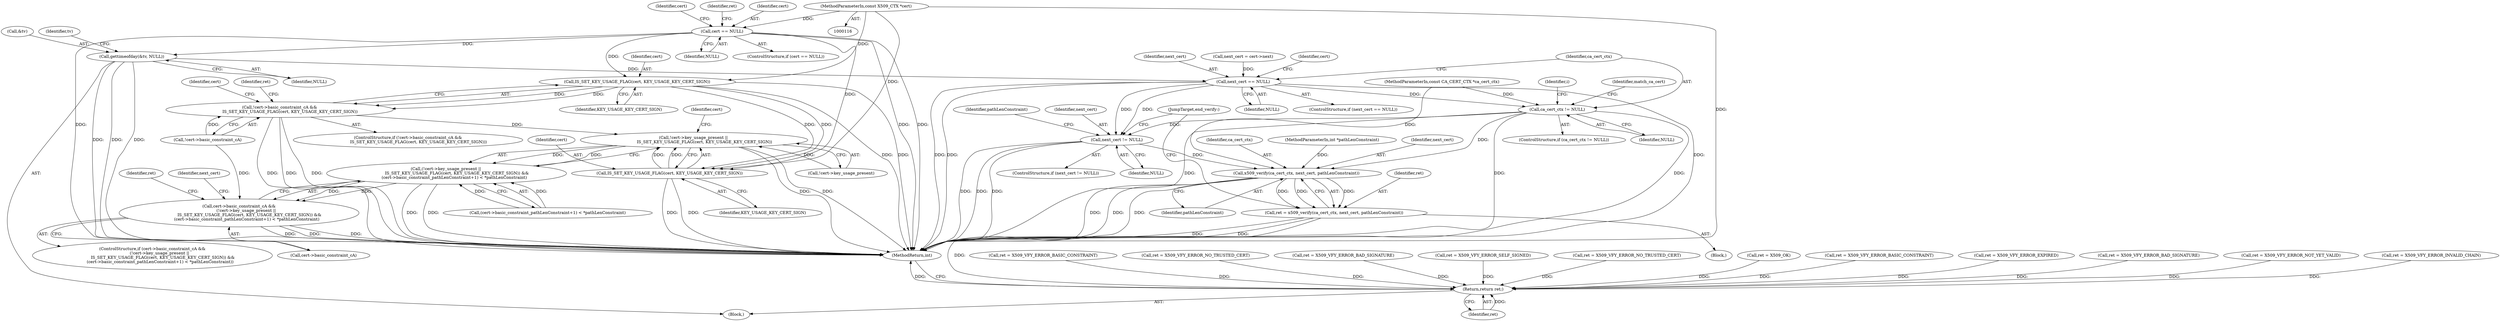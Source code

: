 digraph "0_axtls-8266_5efe2947ab45e81d84b5f707c51d1c64be52f36c_1@pointer" {
"1000156" [label="(Call,cert == NULL)"];
"1000118" [label="(MethodParameterIn,const X509_CTX *cert)"];
"1000199" [label="(Call,gettimeofday(&tv, NULL))"];
"1000281" [label="(Call,next_cert == NULL)"];
"1000286" [label="(Call,ca_cert_ctx != NULL)"];
"1000480" [label="(Call,next_cert != NULL)"];
"1000489" [label="(Call,x509_verify(ca_cert_ctx, next_cert, pathLenConstraint))"];
"1000487" [label="(Call,ret = x509_verify(ca_cert_ctx, next_cert, pathLenConstraint))"];
"1000494" [label="(Return,return ret;)"];
"1000240" [label="(Call,IS_SET_KEY_USAGE_FLAG(cert, KEY_USAGE_KEY_CERT_SIGN))"];
"1000235" [label="(Call,!cert->basic_constraint_cA &&\n                IS_SET_KEY_USAGE_FLAG(cert, KEY_USAGE_KEY_CERT_SIGN))"];
"1000254" [label="(Call,!cert->key_usage_present || \n                IS_SET_KEY_USAGE_FLAG(cert, KEY_USAGE_KEY_CERT_SIGN))"];
"1000253" [label="(Call,(!cert->key_usage_present || \n                IS_SET_KEY_USAGE_FLAG(cert, KEY_USAGE_KEY_CERT_SIGN)) &&\n            (cert->basic_constraint_pathLenConstraint+1) < *pathLenConstraint)"];
"1000249" [label="(Call,cert->basic_constraint_cA &&\n            (!cert->key_usage_present || \n                IS_SET_KEY_USAGE_FLAG(cert, KEY_USAGE_KEY_CERT_SIGN)) &&\n            (cert->basic_constraint_pathLenConstraint+1) < *pathLenConstraint)"];
"1000259" [label="(Call,IS_SET_KEY_USAGE_FLAG(cert, KEY_USAGE_KEY_CERT_SIGN))"];
"1000483" [label="(Block,)"];
"1000281" [label="(Call,next_cert == NULL)"];
"1000157" [label="(Identifier,cert)"];
"1000244" [label="(Call,ret = X509_VFY_ERROR_BASIC_CONSTRAINT)"];
"1000249" [label="(Call,cert->basic_constraint_cA &&\n            (!cert->key_usage_present || \n                IS_SET_KEY_USAGE_FLAG(cert, KEY_USAGE_KEY_CERT_SIGN)) &&\n            (cert->basic_constraint_pathLenConstraint+1) < *pathLenConstraint)"];
"1000259" [label="(Call,IS_SET_KEY_USAGE_FLAG(cert, KEY_USAGE_KEY_CERT_SIGN))"];
"1000272" [label="(Identifier,ret)"];
"1000117" [label="(MethodParameterIn,const CA_CERT_CTX *ca_cert_ctx)"];
"1000283" [label="(Identifier,NULL)"];
"1000282" [label="(Identifier,next_cert)"];
"1000119" [label="(MethodParameterIn,int *pathLenConstraint)"];
"1000200" [label="(Call,&tv)"];
"1000156" [label="(Call,cert == NULL)"];
"1000168" [label="(Identifier,cert)"];
"1000235" [label="(Call,!cert->basic_constraint_cA &&\n                IS_SET_KEY_USAGE_FLAG(cert, KEY_USAGE_KEY_CERT_SIGN))"];
"1000242" [label="(Identifier,KEY_USAGE_KEY_CERT_SIGN)"];
"1000265" [label="(Identifier,cert)"];
"1000155" [label="(ControlStructure,if (cert == NULL))"];
"1000118" [label="(MethodParameterIn,const X509_CTX *cert)"];
"1000251" [label="(Identifier,cert)"];
"1000261" [label="(Identifier,KEY_USAGE_KEY_CERT_SIGN)"];
"1000161" [label="(Identifier,ret)"];
"1000253" [label="(Call,(!cert->key_usage_present || \n                IS_SET_KEY_USAGE_FLAG(cert, KEY_USAGE_KEY_CERT_SIGN)) &&\n            (cert->basic_constraint_pathLenConstraint+1) < *pathLenConstraint)"];
"1000491" [label="(Identifier,next_cert)"];
"1000206" [label="(Identifier,tv)"];
"1000254" [label="(Call,!cert->key_usage_present || \n                IS_SET_KEY_USAGE_FLAG(cert, KEY_USAGE_KEY_CERT_SIGN))"];
"1000160" [label="(Call,ret = X509_VFY_ERROR_NO_TRUSTED_CERT)"];
"1000493" [label="(JumpTarget,end_verify:)"];
"1000471" [label="(Call,ret = X509_VFY_ERROR_BAD_SIGNATURE)"];
"1000496" [label="(MethodReturn,int)"];
"1000240" [label="(Call,IS_SET_KEY_USAGE_FLAG(cert, KEY_USAGE_KEY_CERT_SIGN))"];
"1000280" [label="(ControlStructure,if (next_cert == NULL))"];
"1000275" [label="(Call,next_cert = cert->next)"];
"1000260" [label="(Identifier,cert)"];
"1000494" [label="(Return,return ret;)"];
"1000202" [label="(Identifier,NULL)"];
"1000495" [label="(Identifier,ret)"];
"1000287" [label="(Identifier,ca_cert_ctx)"];
"1000425" [label="(Call,ret = X509_VFY_ERROR_SELF_SIGNED)"];
"1000262" [label="(Call,(cert->basic_constraint_pathLenConstraint+1) < *pathLenConstraint)"];
"1000376" [label="(Call,ret = X509_VFY_ERROR_NO_TRUSTED_CERT)"];
"1000486" [label="(Identifier,pathLenConstraint)"];
"1000492" [label="(Identifier,pathLenConstraint)"];
"1000122" [label="(Call,ret = X509_OK)"];
"1000271" [label="(Call,ret = X509_VFY_ERROR_BASIC_CONSTRAINT)"];
"1000276" [label="(Identifier,next_cert)"];
"1000479" [label="(ControlStructure,if (next_cert != NULL))"];
"1000489" [label="(Call,x509_verify(ca_cert_ctx, next_cert, pathLenConstraint))"];
"1000199" [label="(Call,gettimeofday(&tv, NULL))"];
"1000225" [label="(Call,ret = X509_VFY_ERROR_EXPIRED)"];
"1000158" [label="(Identifier,NULL)"];
"1000372" [label="(Identifier,match_ca_cert)"];
"1000463" [label="(Call,ret = X509_VFY_ERROR_BAD_SIGNATURE)"];
"1000120" [label="(Block,)"];
"1000212" [label="(Call,ret = X509_VFY_ERROR_NOT_YET_VALID)"];
"1000241" [label="(Identifier,cert)"];
"1000248" [label="(ControlStructure,if (cert->basic_constraint_cA &&\n            (!cert->key_usage_present || \n                IS_SET_KEY_USAGE_FLAG(cert, KEY_USAGE_KEY_CERT_SIGN)) &&\n            (cert->basic_constraint_pathLenConstraint+1) < *pathLenConstraint))"];
"1000236" [label="(Call,!cert->basic_constraint_cA)"];
"1000285" [label="(ControlStructure,if (ca_cert_ctx != NULL))"];
"1000234" [label="(ControlStructure,if (!cert->basic_constraint_cA &&\n                IS_SET_KEY_USAGE_FLAG(cert, KEY_USAGE_KEY_CERT_SIGN)))"];
"1000392" [label="(Call,ret = X509_VFY_ERROR_INVALID_CHAIN)"];
"1000288" [label="(Identifier,NULL)"];
"1000286" [label="(Call,ca_cert_ctx != NULL)"];
"1000482" [label="(Identifier,NULL)"];
"1000487" [label="(Call,ret = x509_verify(ca_cert_ctx, next_cert, pathLenConstraint))"];
"1000488" [label="(Identifier,ret)"];
"1000255" [label="(Call,!cert->key_usage_present)"];
"1000250" [label="(Call,cert->basic_constraint_cA)"];
"1000245" [label="(Identifier,ret)"];
"1000490" [label="(Identifier,ca_cert_ctx)"];
"1000385" [label="(Identifier,cert)"];
"1000481" [label="(Identifier,next_cert)"];
"1000293" [label="(Identifier,i)"];
"1000480" [label="(Call,next_cert != NULL)"];
"1000156" -> "1000155"  [label="AST: "];
"1000156" -> "1000158"  [label="CFG: "];
"1000157" -> "1000156"  [label="AST: "];
"1000158" -> "1000156"  [label="AST: "];
"1000161" -> "1000156"  [label="CFG: "];
"1000168" -> "1000156"  [label="CFG: "];
"1000156" -> "1000496"  [label="DDG: "];
"1000156" -> "1000496"  [label="DDG: "];
"1000156" -> "1000496"  [label="DDG: "];
"1000118" -> "1000156"  [label="DDG: "];
"1000156" -> "1000199"  [label="DDG: "];
"1000156" -> "1000240"  [label="DDG: "];
"1000156" -> "1000259"  [label="DDG: "];
"1000118" -> "1000116"  [label="AST: "];
"1000118" -> "1000496"  [label="DDG: "];
"1000118" -> "1000240"  [label="DDG: "];
"1000118" -> "1000259"  [label="DDG: "];
"1000199" -> "1000120"  [label="AST: "];
"1000199" -> "1000202"  [label="CFG: "];
"1000200" -> "1000199"  [label="AST: "];
"1000202" -> "1000199"  [label="AST: "];
"1000206" -> "1000199"  [label="CFG: "];
"1000199" -> "1000496"  [label="DDG: "];
"1000199" -> "1000496"  [label="DDG: "];
"1000199" -> "1000496"  [label="DDG: "];
"1000199" -> "1000281"  [label="DDG: "];
"1000281" -> "1000280"  [label="AST: "];
"1000281" -> "1000283"  [label="CFG: "];
"1000282" -> "1000281"  [label="AST: "];
"1000283" -> "1000281"  [label="AST: "];
"1000287" -> "1000281"  [label="CFG: "];
"1000385" -> "1000281"  [label="CFG: "];
"1000281" -> "1000496"  [label="DDG: "];
"1000281" -> "1000496"  [label="DDG: "];
"1000281" -> "1000496"  [label="DDG: "];
"1000275" -> "1000281"  [label="DDG: "];
"1000281" -> "1000286"  [label="DDG: "];
"1000281" -> "1000480"  [label="DDG: "];
"1000281" -> "1000480"  [label="DDG: "];
"1000286" -> "1000285"  [label="AST: "];
"1000286" -> "1000288"  [label="CFG: "];
"1000287" -> "1000286"  [label="AST: "];
"1000288" -> "1000286"  [label="AST: "];
"1000293" -> "1000286"  [label="CFG: "];
"1000372" -> "1000286"  [label="CFG: "];
"1000286" -> "1000496"  [label="DDG: "];
"1000286" -> "1000496"  [label="DDG: "];
"1000286" -> "1000496"  [label="DDG: "];
"1000117" -> "1000286"  [label="DDG: "];
"1000286" -> "1000480"  [label="DDG: "];
"1000286" -> "1000489"  [label="DDG: "];
"1000480" -> "1000479"  [label="AST: "];
"1000480" -> "1000482"  [label="CFG: "];
"1000481" -> "1000480"  [label="AST: "];
"1000482" -> "1000480"  [label="AST: "];
"1000486" -> "1000480"  [label="CFG: "];
"1000493" -> "1000480"  [label="CFG: "];
"1000480" -> "1000496"  [label="DDG: "];
"1000480" -> "1000496"  [label="DDG: "];
"1000480" -> "1000496"  [label="DDG: "];
"1000480" -> "1000489"  [label="DDG: "];
"1000489" -> "1000487"  [label="AST: "];
"1000489" -> "1000492"  [label="CFG: "];
"1000490" -> "1000489"  [label="AST: "];
"1000491" -> "1000489"  [label="AST: "];
"1000492" -> "1000489"  [label="AST: "];
"1000487" -> "1000489"  [label="CFG: "];
"1000489" -> "1000496"  [label="DDG: "];
"1000489" -> "1000496"  [label="DDG: "];
"1000489" -> "1000496"  [label="DDG: "];
"1000489" -> "1000487"  [label="DDG: "];
"1000489" -> "1000487"  [label="DDG: "];
"1000489" -> "1000487"  [label="DDG: "];
"1000117" -> "1000489"  [label="DDG: "];
"1000119" -> "1000489"  [label="DDG: "];
"1000487" -> "1000483"  [label="AST: "];
"1000488" -> "1000487"  [label="AST: "];
"1000493" -> "1000487"  [label="CFG: "];
"1000487" -> "1000496"  [label="DDG: "];
"1000487" -> "1000496"  [label="DDG: "];
"1000487" -> "1000494"  [label="DDG: "];
"1000494" -> "1000120"  [label="AST: "];
"1000494" -> "1000495"  [label="CFG: "];
"1000495" -> "1000494"  [label="AST: "];
"1000496" -> "1000494"  [label="CFG: "];
"1000494" -> "1000496"  [label="DDG: "];
"1000495" -> "1000494"  [label="DDG: "];
"1000376" -> "1000494"  [label="DDG: "];
"1000471" -> "1000494"  [label="DDG: "];
"1000225" -> "1000494"  [label="DDG: "];
"1000122" -> "1000494"  [label="DDG: "];
"1000463" -> "1000494"  [label="DDG: "];
"1000212" -> "1000494"  [label="DDG: "];
"1000271" -> "1000494"  [label="DDG: "];
"1000244" -> "1000494"  [label="DDG: "];
"1000160" -> "1000494"  [label="DDG: "];
"1000392" -> "1000494"  [label="DDG: "];
"1000425" -> "1000494"  [label="DDG: "];
"1000240" -> "1000235"  [label="AST: "];
"1000240" -> "1000242"  [label="CFG: "];
"1000241" -> "1000240"  [label="AST: "];
"1000242" -> "1000240"  [label="AST: "];
"1000235" -> "1000240"  [label="CFG: "];
"1000240" -> "1000496"  [label="DDG: "];
"1000240" -> "1000496"  [label="DDG: "];
"1000240" -> "1000235"  [label="DDG: "];
"1000240" -> "1000235"  [label="DDG: "];
"1000240" -> "1000259"  [label="DDG: "];
"1000240" -> "1000259"  [label="DDG: "];
"1000235" -> "1000234"  [label="AST: "];
"1000235" -> "1000236"  [label="CFG: "];
"1000236" -> "1000235"  [label="AST: "];
"1000245" -> "1000235"  [label="CFG: "];
"1000251" -> "1000235"  [label="CFG: "];
"1000235" -> "1000496"  [label="DDG: "];
"1000235" -> "1000496"  [label="DDG: "];
"1000235" -> "1000496"  [label="DDG: "];
"1000236" -> "1000235"  [label="DDG: "];
"1000235" -> "1000254"  [label="DDG: "];
"1000254" -> "1000253"  [label="AST: "];
"1000254" -> "1000255"  [label="CFG: "];
"1000254" -> "1000259"  [label="CFG: "];
"1000255" -> "1000254"  [label="AST: "];
"1000259" -> "1000254"  [label="AST: "];
"1000265" -> "1000254"  [label="CFG: "];
"1000253" -> "1000254"  [label="CFG: "];
"1000254" -> "1000496"  [label="DDG: "];
"1000254" -> "1000496"  [label="DDG: "];
"1000254" -> "1000253"  [label="DDG: "];
"1000254" -> "1000253"  [label="DDG: "];
"1000255" -> "1000254"  [label="DDG: "];
"1000259" -> "1000254"  [label="DDG: "];
"1000259" -> "1000254"  [label="DDG: "];
"1000253" -> "1000249"  [label="AST: "];
"1000253" -> "1000262"  [label="CFG: "];
"1000262" -> "1000253"  [label="AST: "];
"1000249" -> "1000253"  [label="CFG: "];
"1000253" -> "1000496"  [label="DDG: "];
"1000253" -> "1000496"  [label="DDG: "];
"1000253" -> "1000249"  [label="DDG: "];
"1000253" -> "1000249"  [label="DDG: "];
"1000262" -> "1000253"  [label="DDG: "];
"1000262" -> "1000253"  [label="DDG: "];
"1000249" -> "1000248"  [label="AST: "];
"1000249" -> "1000250"  [label="CFG: "];
"1000250" -> "1000249"  [label="AST: "];
"1000272" -> "1000249"  [label="CFG: "];
"1000276" -> "1000249"  [label="CFG: "];
"1000249" -> "1000496"  [label="DDG: "];
"1000249" -> "1000496"  [label="DDG: "];
"1000249" -> "1000496"  [label="DDG: "];
"1000236" -> "1000249"  [label="DDG: "];
"1000259" -> "1000261"  [label="CFG: "];
"1000260" -> "1000259"  [label="AST: "];
"1000261" -> "1000259"  [label="AST: "];
"1000259" -> "1000496"  [label="DDG: "];
"1000259" -> "1000496"  [label="DDG: "];
}

